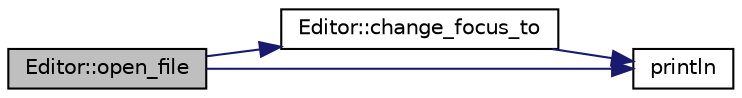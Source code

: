 digraph "Editor::open_file"
{
 // INTERACTIVE_SVG=YES
 // LATEX_PDF_SIZE
  bgcolor="transparent";
  edge [fontname="Helvetica",fontsize="10",labelfontname="Helvetica",labelfontsize="10"];
  node [fontname="Helvetica",fontsize="10",shape=record];
  rankdir="LR";
  Node1 [label="Editor::open_file",height=0.2,width=0.4,color="black", fillcolor="grey75", style="filled", fontcolor="black",tooltip="loading new document to open tabs"];
  Node1 -> Node2 [color="midnightblue",fontsize="10",style="solid",fontname="Helvetica"];
  Node2 [label="Editor::change_focus_to",height=0.2,width=0.4,color="black",URL="$dc/d38/class_editor.html#a2a0173545fcc3f7a162e555a3f058e41",tooltip="changing focus to target tab through setting \"current_tab\" parameter value."];
  Node2 -> Node3 [color="midnightblue",fontsize="10",style="solid",fontname="Helvetica"];
  Node3 [label="println",height=0.2,width=0.4,color="black",URL="$d1/d1f/editor_8cpp.html#a7187bd2506b183203982bbb35c73483b",tooltip="Utility function for printing messages using <fmt> library plus new line character."];
  Node1 -> Node3 [color="midnightblue",fontsize="10",style="solid",fontname="Helvetica"];
}
